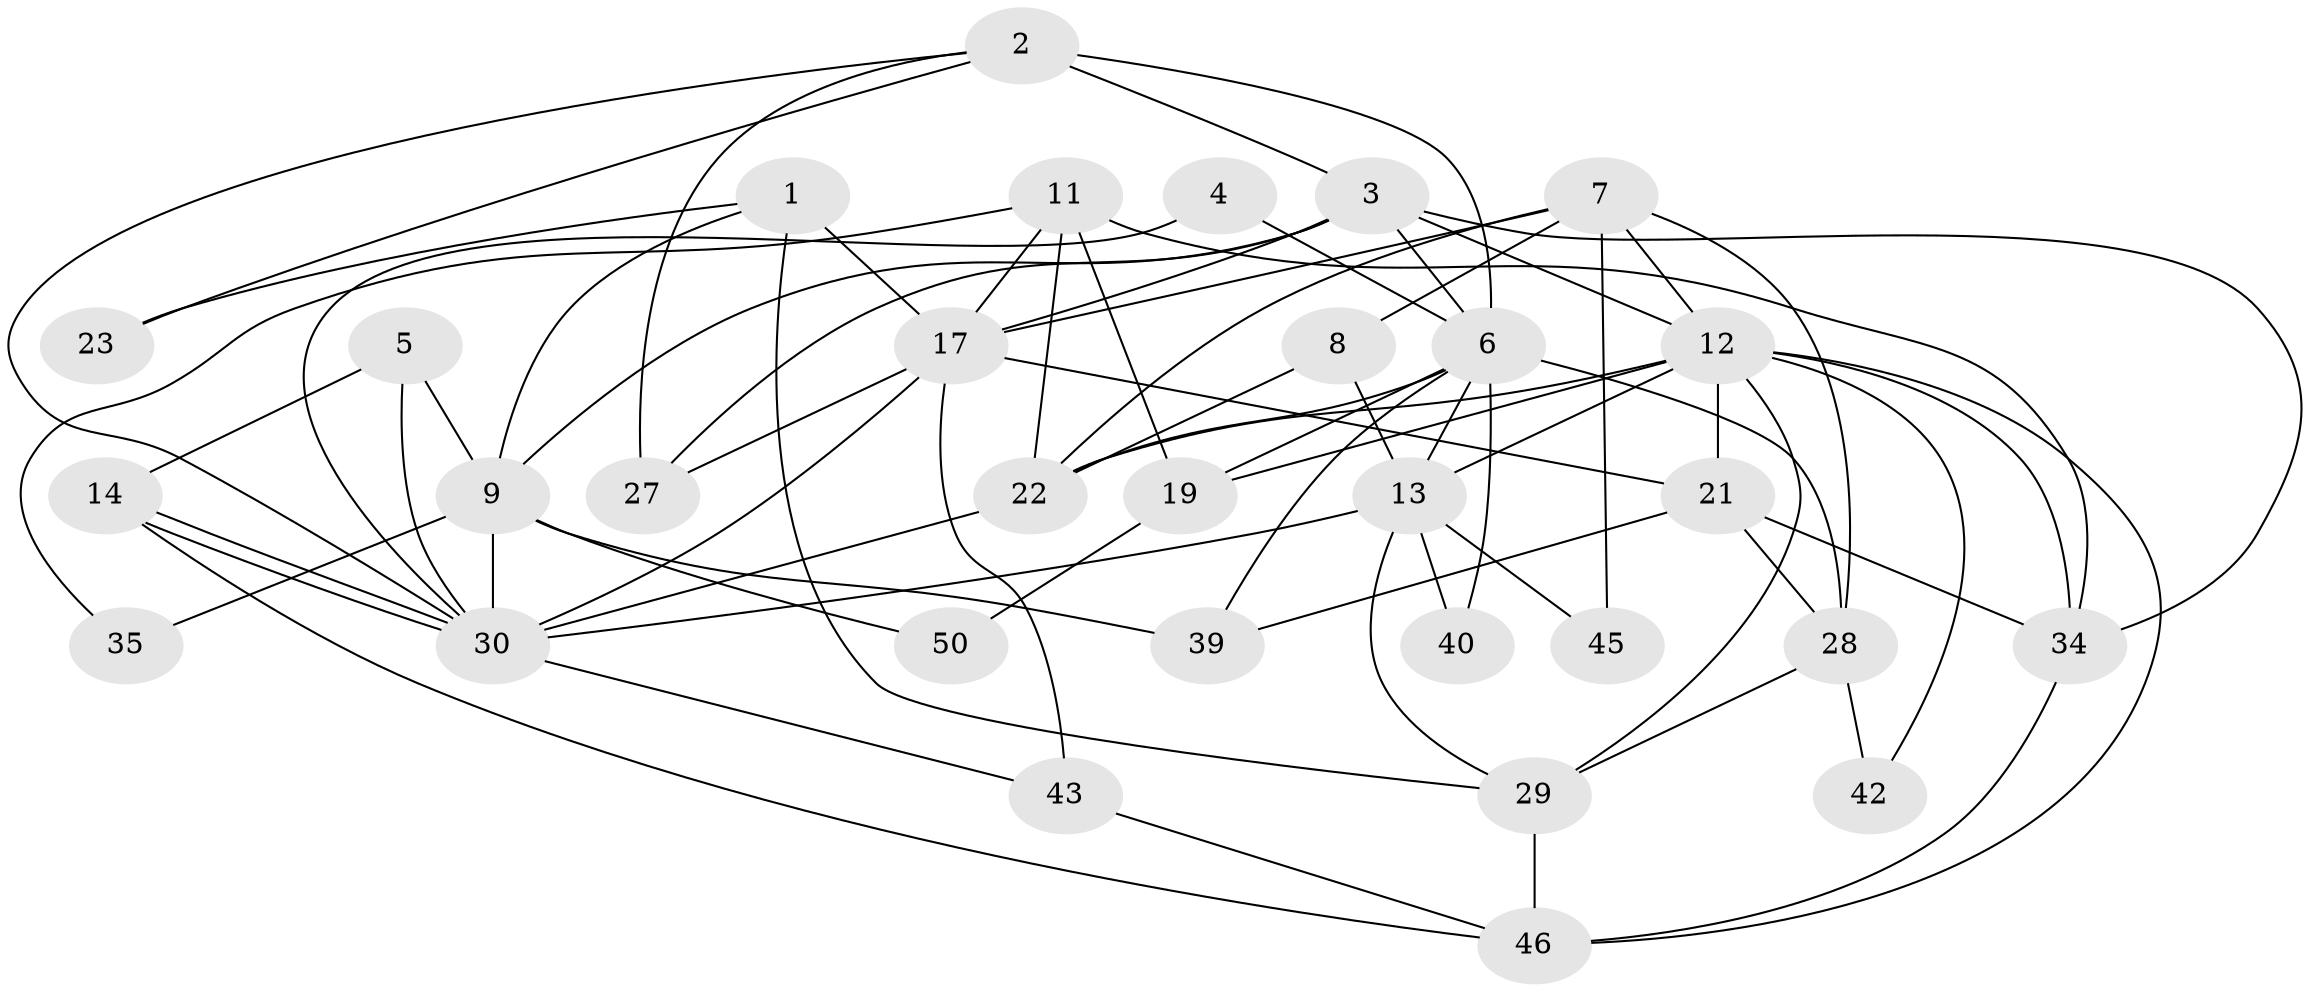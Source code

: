 // Generated by graph-tools (version 1.1) at 2025/52/02/27/25 19:52:03]
// undirected, 31 vertices, 73 edges
graph export_dot {
graph [start="1"]
  node [color=gray90,style=filled];
  1 [super="+24"];
  2 [super="+15"];
  3 [super="+20"];
  4;
  5 [super="+16"];
  6 [super="+25"];
  7 [super="+18"];
  8 [super="+47"];
  9 [super="+10"];
  11 [super="+26"];
  12 [super="+32"];
  13 [super="+38"];
  14;
  17 [super="+31"];
  19 [super="+41"];
  21 [super="+48"];
  22 [super="+44"];
  23;
  27;
  28 [super="+37"];
  29 [super="+36"];
  30 [super="+33"];
  34;
  35;
  39;
  40;
  42;
  43;
  45;
  46 [super="+49"];
  50;
  1 -- 29;
  1 -- 23;
  1 -- 17 [weight=2];
  1 -- 9;
  2 -- 6 [weight=2];
  2 -- 3;
  2 -- 27;
  2 -- 30;
  2 -- 23;
  3 -- 6 [weight=2];
  3 -- 9;
  3 -- 17;
  3 -- 34;
  3 -- 27;
  3 -- 12;
  4 -- 30;
  4 -- 6;
  5 -- 14;
  5 -- 9;
  5 -- 30;
  6 -- 19;
  6 -- 39;
  6 -- 40;
  6 -- 13;
  6 -- 28;
  6 -- 22;
  7 -- 8;
  7 -- 17;
  7 -- 12;
  7 -- 28;
  7 -- 45;
  7 -- 22;
  8 -- 22;
  8 -- 13;
  9 -- 39 [weight=2];
  9 -- 35;
  9 -- 50;
  9 -- 30;
  11 -- 17 [weight=2];
  11 -- 34;
  11 -- 19 [weight=2];
  11 -- 35;
  11 -- 22;
  12 -- 19;
  12 -- 29;
  12 -- 42;
  12 -- 34;
  12 -- 22;
  12 -- 13;
  12 -- 21;
  12 -- 46;
  13 -- 45;
  13 -- 40;
  13 -- 29;
  13 -- 30 [weight=2];
  14 -- 30;
  14 -- 30;
  14 -- 46;
  17 -- 27;
  17 -- 21;
  17 -- 43;
  17 -- 30;
  19 -- 50;
  21 -- 28;
  21 -- 34;
  21 -- 39;
  22 -- 30;
  28 -- 29;
  28 -- 42;
  29 -- 46;
  30 -- 43;
  34 -- 46;
  43 -- 46;
}
